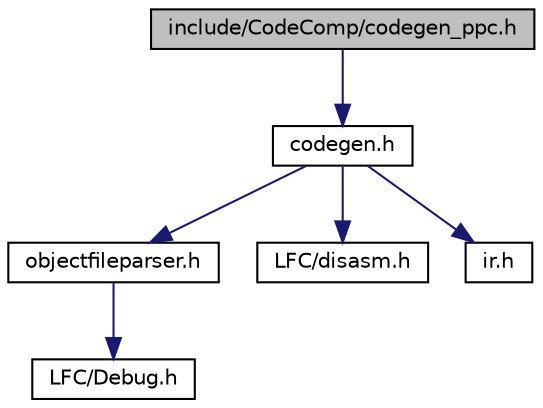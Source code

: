 digraph G
{
  edge [fontname="Helvetica",fontsize="10",labelfontname="Helvetica",labelfontsize="10"];
  node [fontname="Helvetica",fontsize="10",shape=record];
  Node1 [label="include/CodeComp/codegen_ppc.h",height=0.2,width=0.4,color="black", fillcolor="grey75", style="filled" fontcolor="black"];
  Node1 -> Node2 [color="midnightblue",fontsize="10",style="solid",fontname="Helvetica"];
  Node2 [label="codegen.h",height=0.2,width=0.4,color="black", fillcolor="white", style="filled",URL="$codegen_8h.html"];
  Node2 -> Node3 [color="midnightblue",fontsize="10",style="solid",fontname="Helvetica"];
  Node3 [label="objectfileparser.h",height=0.2,width=0.4,color="black", fillcolor="white", style="filled",URL="$objectfileparser_8h.html"];
  Node3 -> Node4 [color="midnightblue",fontsize="10",style="solid",fontname="Helvetica"];
  Node4 [label="LFC/Debug.h",height=0.2,width=0.4,color="black", fillcolor="white", style="filled",URL="$_debug_8h.html"];
  Node2 -> Node5 [color="midnightblue",fontsize="10",style="solid",fontname="Helvetica"];
  Node5 [label="LFC/disasm.h",height=0.2,width=0.4,color="black", fillcolor="white", style="filled",URL="$disasm_8h.html"];
  Node2 -> Node6 [color="midnightblue",fontsize="10",style="solid",fontname="Helvetica"];
  Node6 [label="ir.h",height=0.2,width=0.4,color="black", fillcolor="white", style="filled",URL="$ir_8h.html"];
}
